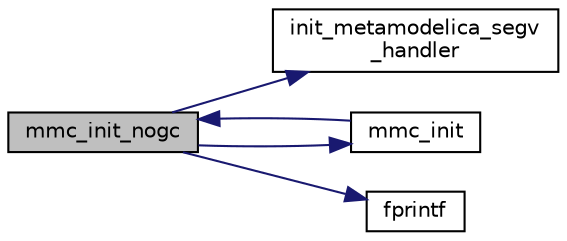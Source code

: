 digraph "mmc_init_nogc"
{
  edge [fontname="Helvetica",fontsize="10",labelfontname="Helvetica",labelfontsize="10"];
  node [fontname="Helvetica",fontsize="10",shape=record];
  rankdir="LR";
  Node7 [label="mmc_init_nogc",height=0.2,width=0.4,color="black", fillcolor="grey75", style="filled", fontcolor="black"];
  Node7 -> Node8 [color="midnightblue",fontsize="10",style="solid",fontname="Helvetica"];
  Node8 [label="init_metamodelica_segv\l_handler",height=0.2,width=0.4,color="black", fillcolor="white", style="filled",URL="$d6/d23/meta__modelica__segv_8c.html#af91402e67c9580afc2208a3e275bd850"];
  Node7 -> Node9 [color="midnightblue",fontsize="10",style="solid",fontname="Helvetica"];
  Node9 [label="mmc_init",height=0.2,width=0.4,color="black", fillcolor="white", style="filled",URL="$d3/d70/omc__init_8c.html#ac96c9ca3aa99814c861940d0c002388f"];
  Node9 -> Node7 [color="midnightblue",fontsize="10",style="solid",fontname="Helvetica"];
  Node7 -> Node10 [color="midnightblue",fontsize="10",style="solid",fontname="Helvetica"];
  Node10 [label="fprintf",height=0.2,width=0.4,color="black", fillcolor="white", style="filled",URL="$d2/d8c/examplehs038_8m.html#ae272956ea74f28b2f067d455fead331f"];
}
